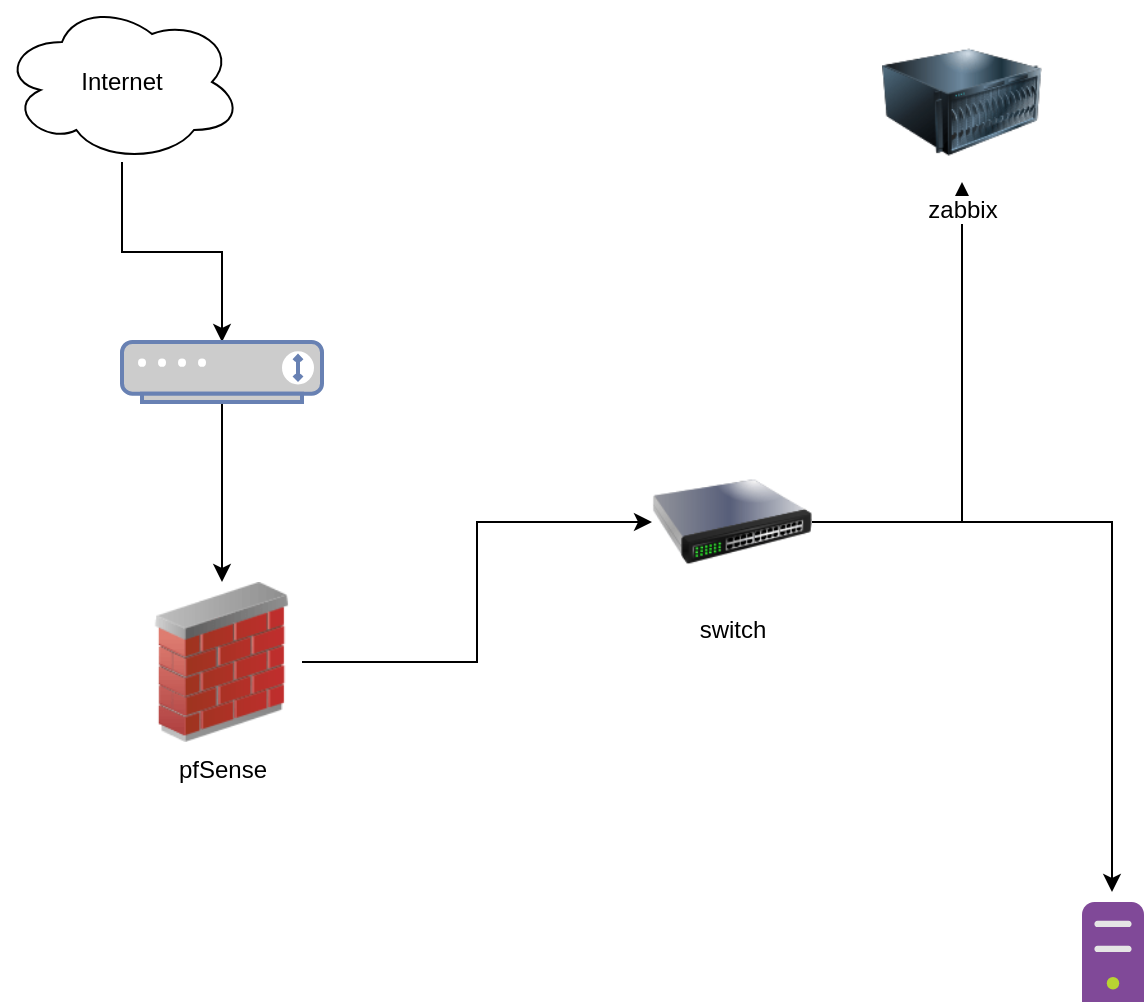 <mxfile version="15.2.9" type="github">
  <diagram id="W_XMxv9y36g6PvLCYUjf" name="Page-1">
    <mxGraphModel dx="1422" dy="755" grid="1" gridSize="10" guides="1" tooltips="1" connect="1" arrows="1" fold="1" page="1" pageScale="1" pageWidth="827" pageHeight="1169" math="0" shadow="0">
      <root>
        <mxCell id="0" />
        <mxCell id="1" parent="0" />
        <mxCell id="Be2gnzdaN61zOpge0nfu-13" style="edgeStyle=orthogonalEdgeStyle;rounded=0;orthogonalLoop=1;jettySize=auto;html=1;" parent="1" source="Be2gnzdaN61zOpge0nfu-1" target="Be2gnzdaN61zOpge0nfu-6" edge="1">
          <mxGeometry relative="1" as="geometry" />
        </mxCell>
        <mxCell id="Be2gnzdaN61zOpge0nfu-1" value="Internet" style="ellipse;shape=cloud;whiteSpace=wrap;html=1;" parent="1" vertex="1">
          <mxGeometry x="60" y="40" width="120" height="80" as="geometry" />
        </mxCell>
        <mxCell id="Be2gnzdaN61zOpge0nfu-9" style="edgeStyle=orthogonalEdgeStyle;rounded=0;orthogonalLoop=1;jettySize=auto;html=1;" parent="1" source="Be2gnzdaN61zOpge0nfu-2" target="Be2gnzdaN61zOpge0nfu-3" edge="1">
          <mxGeometry relative="1" as="geometry" />
        </mxCell>
        <mxCell id="Be2gnzdaN61zOpge0nfu-2" value="pfSense" style="image;html=1;image=img/lib/clip_art/networking/Firewall_02_128x128.png" parent="1" vertex="1">
          <mxGeometry x="130" y="330" width="80" height="80" as="geometry" />
        </mxCell>
        <mxCell id="Be2gnzdaN61zOpge0nfu-10" style="edgeStyle=orthogonalEdgeStyle;rounded=0;orthogonalLoop=1;jettySize=auto;html=1;" parent="1" source="Be2gnzdaN61zOpge0nfu-3" target="Be2gnzdaN61zOpge0nfu-4" edge="1">
          <mxGeometry relative="1" as="geometry" />
        </mxCell>
        <mxCell id="5O99Y-24R9B2gPLI0et_-2" style="edgeStyle=orthogonalEdgeStyle;rounded=0;orthogonalLoop=1;jettySize=auto;html=1;entryX=0.484;entryY=-0.1;entryDx=0;entryDy=0;entryPerimeter=0;" edge="1" parent="1" source="Be2gnzdaN61zOpge0nfu-3" target="5O99Y-24R9B2gPLI0et_-1">
          <mxGeometry relative="1" as="geometry" />
        </mxCell>
        <mxCell id="Be2gnzdaN61zOpge0nfu-3" value="switch" style="image;html=1;image=img/lib/clip_art/networking/Switch_128x128.png" parent="1" vertex="1">
          <mxGeometry x="385" y="260" width="80" height="80" as="geometry" />
        </mxCell>
        <mxCell id="Be2gnzdaN61zOpge0nfu-4" value="zabbix" style="image;html=1;image=img/lib/clip_art/computers/Server_128x128.png" parent="1" vertex="1">
          <mxGeometry x="500" y="50" width="80" height="80" as="geometry" />
        </mxCell>
        <mxCell id="Be2gnzdaN61zOpge0nfu-8" style="edgeStyle=orthogonalEdgeStyle;rounded=0;orthogonalLoop=1;jettySize=auto;html=1;" parent="1" source="Be2gnzdaN61zOpge0nfu-6" target="Be2gnzdaN61zOpge0nfu-2" edge="1">
          <mxGeometry relative="1" as="geometry" />
        </mxCell>
        <mxCell id="Be2gnzdaN61zOpge0nfu-6" value="" style="fontColor=#0066CC;verticalAlign=top;verticalLabelPosition=bottom;labelPosition=center;align=center;html=1;outlineConnect=0;fillColor=#CCCCCC;strokeColor=#6881B3;gradientColor=none;gradientDirection=north;strokeWidth=2;shape=mxgraph.networks.modem;" parent="1" vertex="1">
          <mxGeometry x="120" y="210" width="100" height="30" as="geometry" />
        </mxCell>
        <mxCell id="5O99Y-24R9B2gPLI0et_-1" value="" style="sketch=0;aspect=fixed;html=1;points=[];align=center;image;fontSize=12;image=img/lib/mscae/Non_Azure_Machine.svg;" vertex="1" parent="1">
          <mxGeometry x="600" y="490" width="31" height="50" as="geometry" />
        </mxCell>
      </root>
    </mxGraphModel>
  </diagram>
</mxfile>
